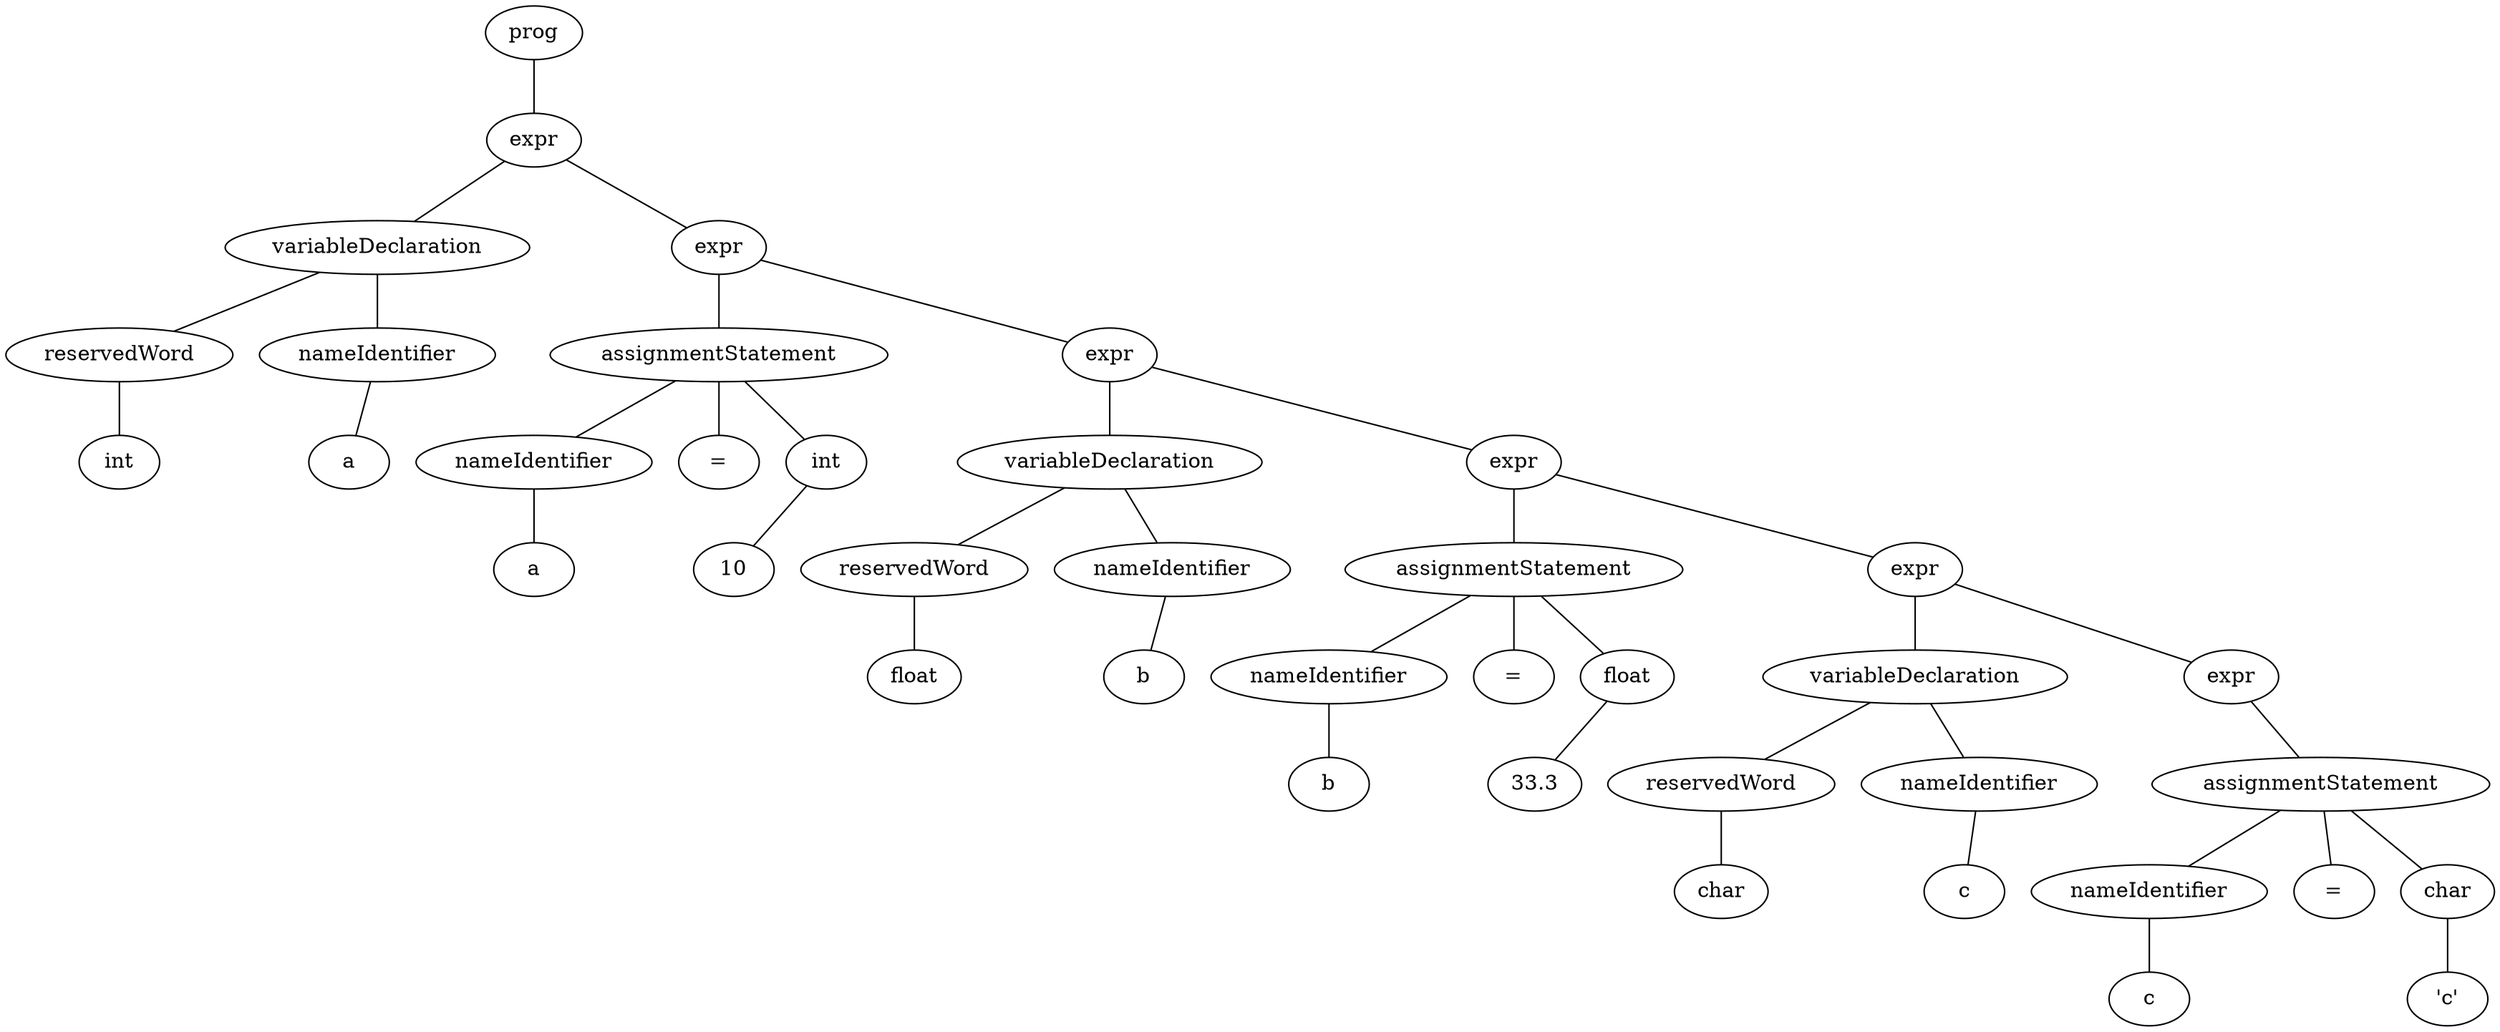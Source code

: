 graph ast { 
<AST.AST object at 0x7f3e81549940>[label="prog"] 
<AST.AST object at 0x7f3e815492b0>[label="expr"] 
<AST.AST object at 0x7f3e815597c0>[label="variableDeclaration"] 
<AST.AST object at 0x7f3e818473a0>[label="reservedWord"] 
<AST.AST object at 0x7f3e81847370>[label="int"] 
<AST.AST object at 0x7f3e81847430>[label="nameIdentifier"] 
<AST.AST object at 0x7f3e81847100>[label="a"] 
<AST.AST object at 0x7f3e81559610>[label="expr"] 
<AST.AST object at 0x7f3e81824880>[label="assignmentStatement"] 
<AST.AST object at 0x7f3e81824a00>[label="nameIdentifier"] 
<AST.AST object at 0x7f3e81824250>[label="a"] 
<AST.AST object at 0x7f3e81824cd0>[label="="] 
<AST.AST object at 0x7f3e8183c130>[label="int"] 
<AST.AST object at 0x7f3e8183c160>[label="10"] 
<AST.AST object at 0x7f3e81824bb0>[label="expr"] 
<AST.AST object at 0x7f3e816a8760>[label="variableDeclaration"] 
<AST.AST object at 0x7f3e816a8b80>[label="reservedWord"] 
<AST.AST object at 0x7f3e816682b0>[label="float"] 
<AST.AST object at 0x7f3e81668700>[label="nameIdentifier"] 
<AST.AST object at 0x7f3e81668340>[label="b"] 
<AST.AST object at 0x7f3e8183cbe0>[label="expr"] 
<AST.AST object at 0x7f3e81654760>[label="assignmentStatement"] 
<AST.AST object at 0x7f3e81776c10>[label="nameIdentifier"] 
<AST.AST object at 0x7f3e817768e0>[label="b"] 
<AST.AST object at 0x7f3e81776be0>[label="="] 
<AST.AST object at 0x7f3e818319a0>[label="float"] 
<AST.AST object at 0x7f3e81831b20>[label="33.3"] 
<AST.AST object at 0x7f3e816546a0>[label="expr"] 
<AST.AST object at 0x7f3e8185da00>[label="variableDeclaration"] 
<AST.AST object at 0x7f3e8154a580>[label="reservedWord"] 
<AST.AST object at 0x7f3e8154a6a0>[label="char"] 
<AST.AST object at 0x7f3e8154a250>[label="nameIdentifier"] 
<AST.AST object at 0x7f3e8154a310>[label="c"] 
<AST.AST object at 0x7f3e8185d7f0>[label="expr"] 
<AST.AST object at 0x7f3e817eee50>[label="assignmentStatement"] 
<AST.AST object at 0x7f3e817eeeb0>[label="nameIdentifier"] 
<AST.AST object at 0x7f3e817ee1c0>[label="c"] 
<AST.AST object at 0x7f3e817ee940>[label="="] 
<AST.AST object at 0x7f3e81868a00>[label="char"] 
<AST.AST object at 0x7f3e81868430>[label="'c'"] 
<AST.AST object at 0x7f3e81549940> -- <AST.AST object at 0x7f3e815492b0>
<AST.AST object at 0x7f3e815492b0> -- <AST.AST object at 0x7f3e815597c0>
<AST.AST object at 0x7f3e815597c0> -- <AST.AST object at 0x7f3e818473a0>
<AST.AST object at 0x7f3e818473a0> -- <AST.AST object at 0x7f3e81847370>
<AST.AST object at 0x7f3e815597c0> -- <AST.AST object at 0x7f3e81847430>
<AST.AST object at 0x7f3e81847430> -- <AST.AST object at 0x7f3e81847100>
<AST.AST object at 0x7f3e815492b0> -- <AST.AST object at 0x7f3e81559610>
<AST.AST object at 0x7f3e81559610> -- <AST.AST object at 0x7f3e81824880>
<AST.AST object at 0x7f3e81824880> -- <AST.AST object at 0x7f3e81824a00>
<AST.AST object at 0x7f3e81824a00> -- <AST.AST object at 0x7f3e81824250>
<AST.AST object at 0x7f3e81824880> -- <AST.AST object at 0x7f3e81824cd0>
<AST.AST object at 0x7f3e81824880> -- <AST.AST object at 0x7f3e8183c130>
<AST.AST object at 0x7f3e8183c130> -- <AST.AST object at 0x7f3e8183c160>
<AST.AST object at 0x7f3e81559610> -- <AST.AST object at 0x7f3e81824bb0>
<AST.AST object at 0x7f3e81824bb0> -- <AST.AST object at 0x7f3e816a8760>
<AST.AST object at 0x7f3e816a8760> -- <AST.AST object at 0x7f3e816a8b80>
<AST.AST object at 0x7f3e816a8b80> -- <AST.AST object at 0x7f3e816682b0>
<AST.AST object at 0x7f3e816a8760> -- <AST.AST object at 0x7f3e81668700>
<AST.AST object at 0x7f3e81668700> -- <AST.AST object at 0x7f3e81668340>
<AST.AST object at 0x7f3e81824bb0> -- <AST.AST object at 0x7f3e8183cbe0>
<AST.AST object at 0x7f3e8183cbe0> -- <AST.AST object at 0x7f3e81654760>
<AST.AST object at 0x7f3e81654760> -- <AST.AST object at 0x7f3e81776c10>
<AST.AST object at 0x7f3e81776c10> -- <AST.AST object at 0x7f3e817768e0>
<AST.AST object at 0x7f3e81654760> -- <AST.AST object at 0x7f3e81776be0>
<AST.AST object at 0x7f3e81654760> -- <AST.AST object at 0x7f3e818319a0>
<AST.AST object at 0x7f3e818319a0> -- <AST.AST object at 0x7f3e81831b20>
<AST.AST object at 0x7f3e8183cbe0> -- <AST.AST object at 0x7f3e816546a0>
<AST.AST object at 0x7f3e816546a0> -- <AST.AST object at 0x7f3e8185da00>
<AST.AST object at 0x7f3e8185da00> -- <AST.AST object at 0x7f3e8154a580>
<AST.AST object at 0x7f3e8154a580> -- <AST.AST object at 0x7f3e8154a6a0>
<AST.AST object at 0x7f3e8185da00> -- <AST.AST object at 0x7f3e8154a250>
<AST.AST object at 0x7f3e8154a250> -- <AST.AST object at 0x7f3e8154a310>
<AST.AST object at 0x7f3e816546a0> -- <AST.AST object at 0x7f3e8185d7f0>
<AST.AST object at 0x7f3e8185d7f0> -- <AST.AST object at 0x7f3e817eee50>
<AST.AST object at 0x7f3e817eee50> -- <AST.AST object at 0x7f3e817eeeb0>
<AST.AST object at 0x7f3e817eeeb0> -- <AST.AST object at 0x7f3e817ee1c0>
<AST.AST object at 0x7f3e817eee50> -- <AST.AST object at 0x7f3e817ee940>
<AST.AST object at 0x7f3e817eee50> -- <AST.AST object at 0x7f3e81868a00>
<AST.AST object at 0x7f3e81868a00> -- <AST.AST object at 0x7f3e81868430>
}
